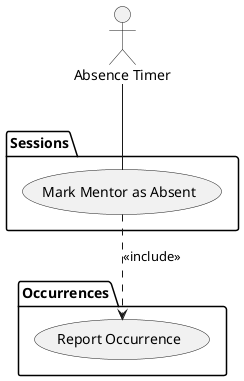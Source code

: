 @startuml Mark Mentor as Absent
actor :Absence Timer: as AbsenceTimer
package "Sessions" {
  (Mark Mentor as Absent) as MarkAbsent
}
package "Occurrences" {
  (Report Occurrence) as Report
}
AbsenceTimer -- MarkAbsent
MarkAbsent ..> Report : <<include>>
@enduml

# Participating Actors

- Absence Timer

# Preconditions

- The Mentor has Not Started Session
- The interval between the current time and the start time of the Session is greater than or equal to the maximum Tardiness Interval

# Flow of Events

1. **include** ReportOccurrence
